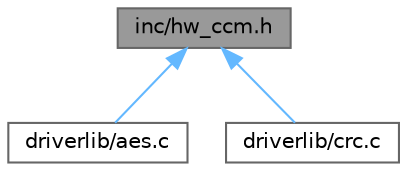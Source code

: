 digraph "inc/hw_ccm.h"
{
 // LATEX_PDF_SIZE
  bgcolor="transparent";
  edge [fontname=Helvetica,fontsize=10,labelfontname=Helvetica,labelfontsize=10];
  node [fontname=Helvetica,fontsize=10,shape=box,height=0.2,width=0.4];
  Node1 [label="inc/hw_ccm.h",height=0.2,width=0.4,color="gray40", fillcolor="grey60", style="filled", fontcolor="black",tooltip=" "];
  Node1 -> Node2 [dir="back",color="steelblue1",style="solid"];
  Node2 [label="driverlib/aes.c",height=0.2,width=0.4,color="grey40", fillcolor="white", style="filled",URL="$aes_8c.html",tooltip=" "];
  Node1 -> Node3 [dir="back",color="steelblue1",style="solid"];
  Node3 [label="driverlib/crc.c",height=0.2,width=0.4,color="grey40", fillcolor="white", style="filled",URL="$crc_8c.html",tooltip=" "];
}
